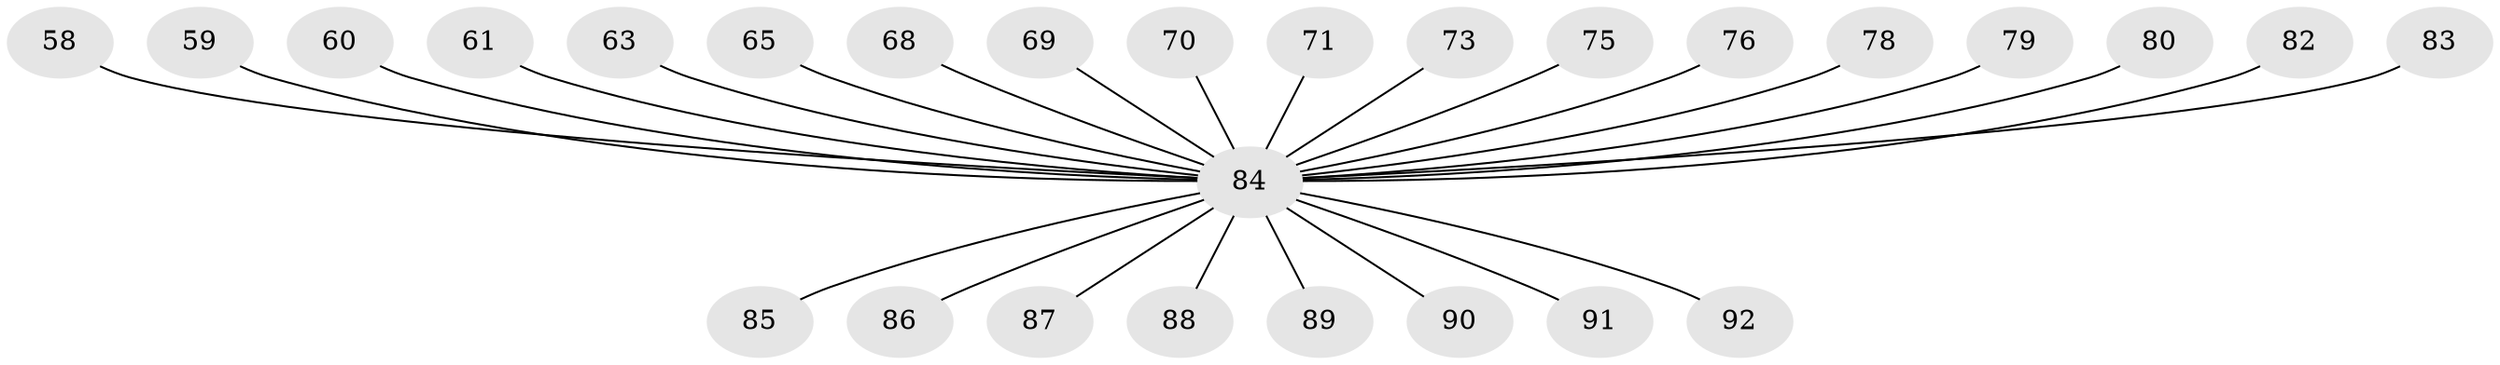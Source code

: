 // original degree distribution, {6: 0.05434782608695652, 5: 0.03260869565217391, 2: 0.22826086956521738, 4: 0.06521739130434782, 3: 0.07608695652173914, 1: 0.5434782608695652}
// Generated by graph-tools (version 1.1) at 2025/57/03/04/25 21:57:02]
// undirected, 27 vertices, 26 edges
graph export_dot {
graph [start="1"]
  node [color=gray90,style=filled];
  58;
  59;
  60;
  61;
  63;
  65;
  68;
  69;
  70;
  71;
  73;
  75;
  76;
  78;
  79;
  80;
  82;
  83;
  84 [super="+81+57"];
  85;
  86;
  87;
  88 [super="+31"];
  89;
  90;
  91;
  92;
  58 -- 84;
  59 -- 84;
  60 -- 84;
  61 -- 84;
  63 -- 84;
  65 -- 84;
  68 -- 84;
  69 -- 84;
  70 -- 84;
  71 -- 84;
  73 -- 84;
  75 -- 84;
  76 -- 84;
  78 -- 84;
  79 -- 84;
  80 -- 84;
  82 -- 84;
  83 -- 84;
  84 -- 90;
  84 -- 85;
  84 -- 86;
  84 -- 87;
  84 -- 88;
  84 -- 89;
  84 -- 91;
  84 -- 92;
}
